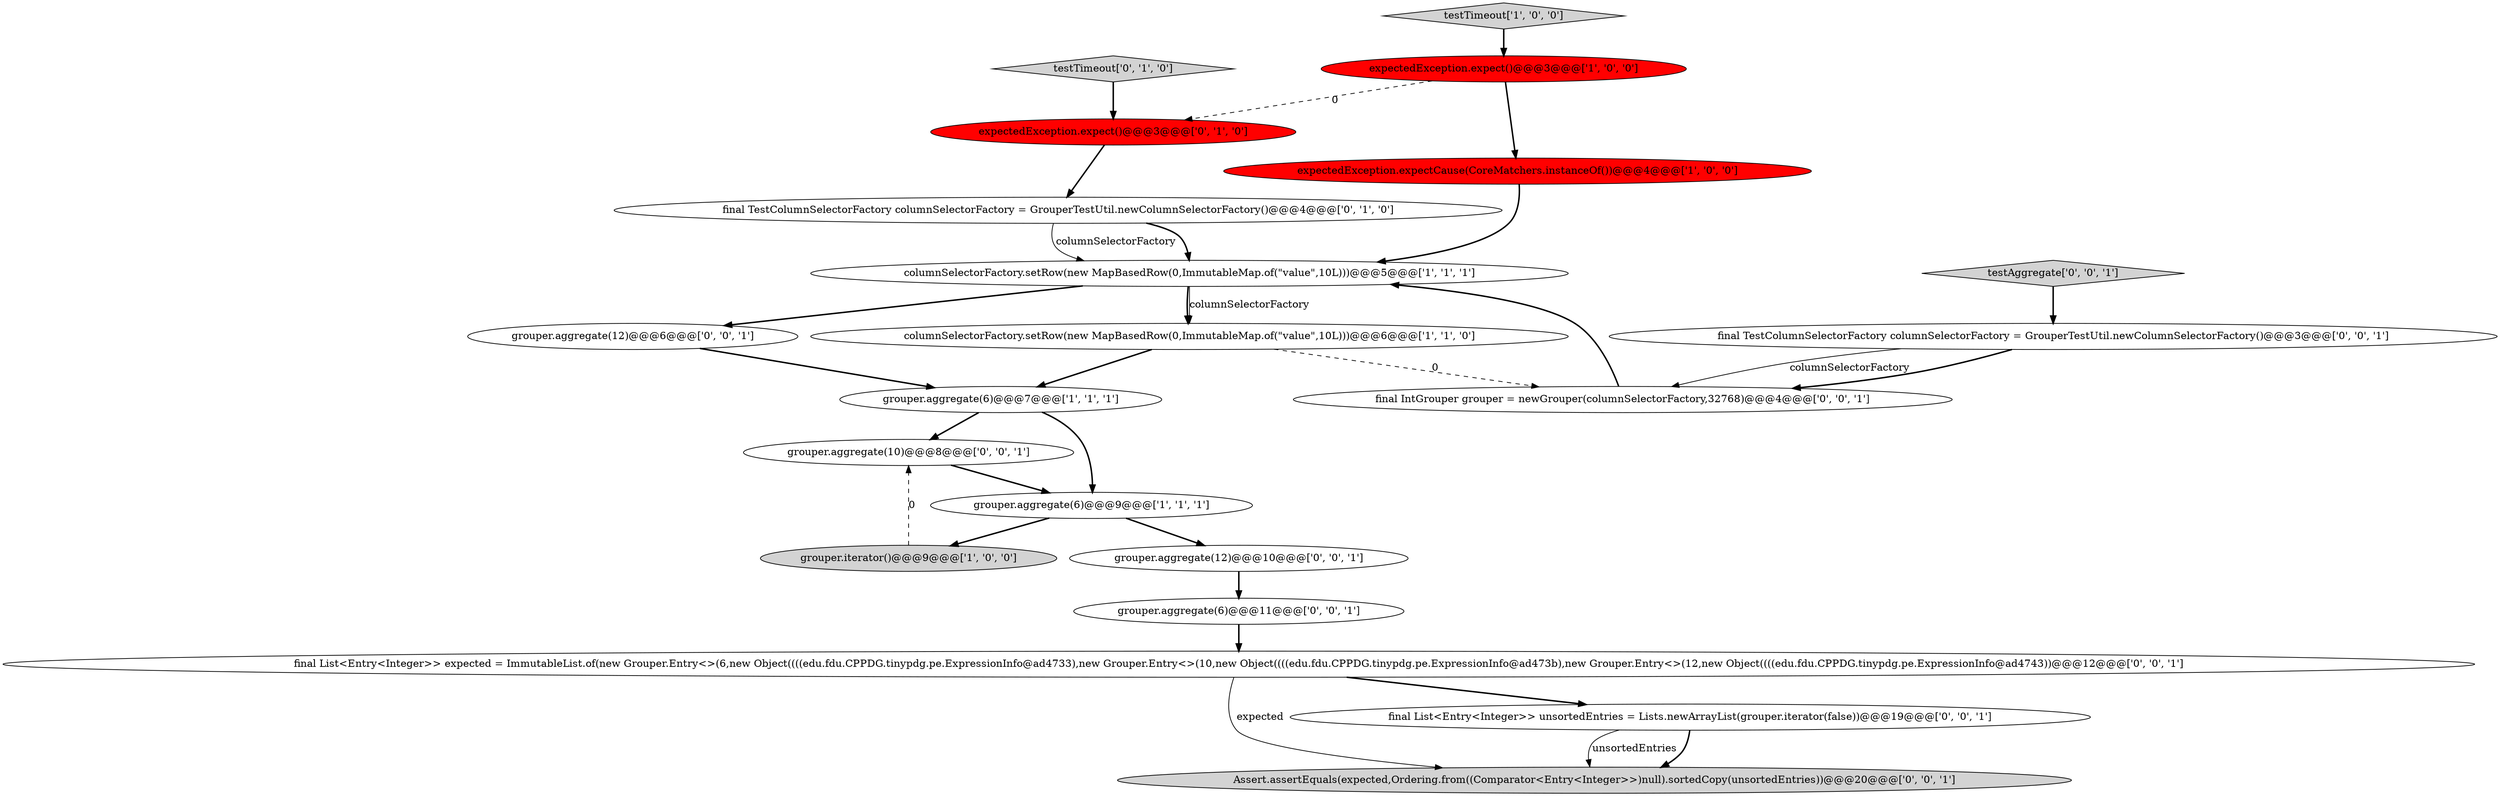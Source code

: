 digraph {
9 [style = filled, label = "testTimeout['0', '1', '0']", fillcolor = lightgray, shape = diamond image = "AAA0AAABBB2BBB"];
13 [style = filled, label = "grouper.aggregate(6)@@@11@@@['0', '0', '1']", fillcolor = white, shape = ellipse image = "AAA0AAABBB3BBB"];
12 [style = filled, label = "grouper.aggregate(12)@@@6@@@['0', '0', '1']", fillcolor = white, shape = ellipse image = "AAA0AAABBB3BBB"];
20 [style = filled, label = "final TestColumnSelectorFactory columnSelectorFactory = GrouperTestUtil.newColumnSelectorFactory()@@@3@@@['0', '0', '1']", fillcolor = white, shape = ellipse image = "AAA0AAABBB3BBB"];
17 [style = filled, label = "final List<Entry<Integer>> expected = ImmutableList.of(new Grouper.Entry<>(6,new Object((((edu.fdu.CPPDG.tinypdg.pe.ExpressionInfo@ad4733),new Grouper.Entry<>(10,new Object((((edu.fdu.CPPDG.tinypdg.pe.ExpressionInfo@ad473b),new Grouper.Entry<>(12,new Object((((edu.fdu.CPPDG.tinypdg.pe.ExpressionInfo@ad4743))@@@12@@@['0', '0', '1']", fillcolor = white, shape = ellipse image = "AAA0AAABBB3BBB"];
10 [style = filled, label = "final TestColumnSelectorFactory columnSelectorFactory = GrouperTestUtil.newColumnSelectorFactory()@@@4@@@['0', '1', '0']", fillcolor = white, shape = ellipse image = "AAA0AAABBB2BBB"];
19 [style = filled, label = "grouper.aggregate(10)@@@8@@@['0', '0', '1']", fillcolor = white, shape = ellipse image = "AAA0AAABBB3BBB"];
5 [style = filled, label = "columnSelectorFactory.setRow(new MapBasedRow(0,ImmutableMap.of(\"value\",10L)))@@@6@@@['1', '1', '0']", fillcolor = white, shape = ellipse image = "AAA0AAABBB1BBB"];
1 [style = filled, label = "expectedException.expectCause(CoreMatchers.instanceOf())@@@4@@@['1', '0', '0']", fillcolor = red, shape = ellipse image = "AAA1AAABBB1BBB"];
2 [style = filled, label = "grouper.iterator()@@@9@@@['1', '0', '0']", fillcolor = lightgray, shape = ellipse image = "AAA0AAABBB1BBB"];
3 [style = filled, label = "expectedException.expect()@@@3@@@['1', '0', '0']", fillcolor = red, shape = ellipse image = "AAA1AAABBB1BBB"];
0 [style = filled, label = "columnSelectorFactory.setRow(new MapBasedRow(0,ImmutableMap.of(\"value\",10L)))@@@5@@@['1', '1', '1']", fillcolor = white, shape = ellipse image = "AAA0AAABBB1BBB"];
11 [style = filled, label = "final IntGrouper grouper = newGrouper(columnSelectorFactory,32768)@@@4@@@['0', '0', '1']", fillcolor = white, shape = ellipse image = "AAA0AAABBB3BBB"];
15 [style = filled, label = "testAggregate['0', '0', '1']", fillcolor = lightgray, shape = diamond image = "AAA0AAABBB3BBB"];
14 [style = filled, label = "Assert.assertEquals(expected,Ordering.from((Comparator<Entry<Integer>>)null).sortedCopy(unsortedEntries))@@@20@@@['0', '0', '1']", fillcolor = lightgray, shape = ellipse image = "AAA0AAABBB3BBB"];
8 [style = filled, label = "expectedException.expect()@@@3@@@['0', '1', '0']", fillcolor = red, shape = ellipse image = "AAA1AAABBB2BBB"];
18 [style = filled, label = "grouper.aggregate(12)@@@10@@@['0', '0', '1']", fillcolor = white, shape = ellipse image = "AAA0AAABBB3BBB"];
7 [style = filled, label = "grouper.aggregate(6)@@@9@@@['1', '1', '1']", fillcolor = white, shape = ellipse image = "AAA0AAABBB1BBB"];
16 [style = filled, label = "final List<Entry<Integer>> unsortedEntries = Lists.newArrayList(grouper.iterator(false))@@@19@@@['0', '0', '1']", fillcolor = white, shape = ellipse image = "AAA0AAABBB3BBB"];
4 [style = filled, label = "testTimeout['1', '0', '0']", fillcolor = lightgray, shape = diamond image = "AAA0AAABBB1BBB"];
6 [style = filled, label = "grouper.aggregate(6)@@@7@@@['1', '1', '1']", fillcolor = white, shape = ellipse image = "AAA0AAABBB1BBB"];
4->3 [style = bold, label=""];
8->10 [style = bold, label=""];
17->14 [style = solid, label="expected"];
2->19 [style = dashed, label="0"];
3->1 [style = bold, label=""];
0->12 [style = bold, label=""];
1->0 [style = bold, label=""];
6->19 [style = bold, label=""];
9->8 [style = bold, label=""];
12->6 [style = bold, label=""];
13->17 [style = bold, label=""];
11->0 [style = bold, label=""];
0->5 [style = solid, label="columnSelectorFactory"];
20->11 [style = solid, label="columnSelectorFactory"];
5->6 [style = bold, label=""];
5->11 [style = dashed, label="0"];
7->2 [style = bold, label=""];
15->20 [style = bold, label=""];
10->0 [style = bold, label=""];
18->13 [style = bold, label=""];
7->18 [style = bold, label=""];
3->8 [style = dashed, label="0"];
16->14 [style = bold, label=""];
16->14 [style = solid, label="unsortedEntries"];
10->0 [style = solid, label="columnSelectorFactory"];
6->7 [style = bold, label=""];
19->7 [style = bold, label=""];
17->16 [style = bold, label=""];
0->5 [style = bold, label=""];
20->11 [style = bold, label=""];
}

